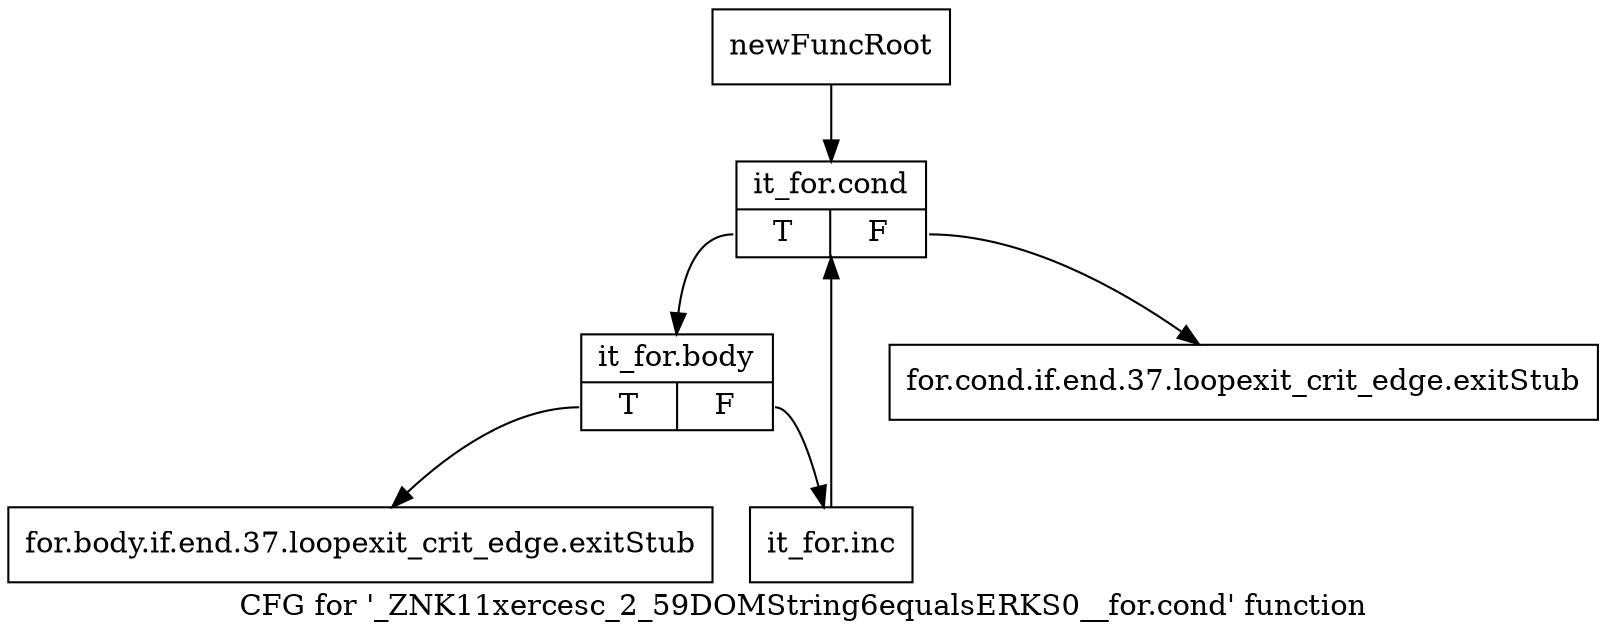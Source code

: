 digraph "CFG for '_ZNK11xercesc_2_59DOMString6equalsERKS0__for.cond' function" {
	label="CFG for '_ZNK11xercesc_2_59DOMString6equalsERKS0__for.cond' function";

	Node0x9812dd0 [shape=record,label="{newFuncRoot}"];
	Node0x9812dd0 -> Node0x9812ec0;
	Node0x9812e20 [shape=record,label="{for.cond.if.end.37.loopexit_crit_edge.exitStub}"];
	Node0x9812e70 [shape=record,label="{for.body.if.end.37.loopexit_crit_edge.exitStub}"];
	Node0x9812ec0 [shape=record,label="{it_for.cond|{<s0>T|<s1>F}}"];
	Node0x9812ec0:s0 -> Node0x9812f10;
	Node0x9812ec0:s1 -> Node0x9812e20;
	Node0x9812f10 [shape=record,label="{it_for.body|{<s0>T|<s1>F}}"];
	Node0x9812f10:s0 -> Node0x9812e70;
	Node0x9812f10:s1 -> Node0x9812f60;
	Node0x9812f60 [shape=record,label="{it_for.inc}"];
	Node0x9812f60 -> Node0x9812ec0;
}
